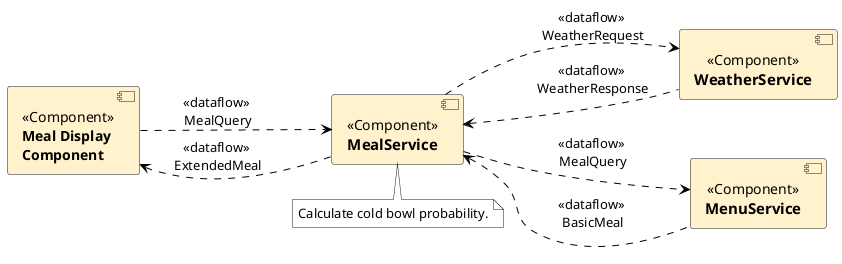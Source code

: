 @startuml system structure
left to right direction
skinparam component {
    backgroundColor<<Component>> #fff2cc
    FontStyle normal
}

[**Meal** **Display** \n**Component**] <<Component>> as a
[===MealService] <<Component>> as b
[===WeatherService] <<Component>> as c
[===MenuService] <<Component>> as d

a --> b  #black;line.dashed;:<<dataflow>>\n MealQuery
a <-- b  #black;line.dashed;:<<dataflow>>\n ExtendedMeal

b --> c  #black;line.dashed;:<<dataflow>>\n WeatherRequest
b <-- c  #black;line.dashed;:<<dataflow>>\n WeatherResponse

b --> d  #black;line.dashed;:<<dataflow>>\n MealQuery
b <-- d  #black;line.dashed;:<<dataflow>>\n BasicMeal

note "Calculate cold bowl probability." as n #ffffff
n -left- b  #black;line.dashed;

@enduml